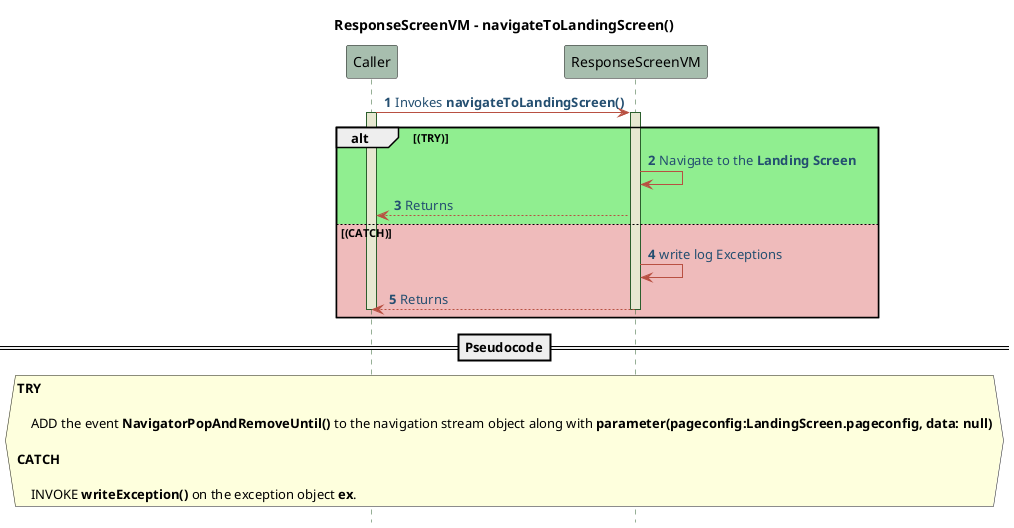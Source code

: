 @startuml ResponseScreenVM-Sequence-Pseudo

title **ResponseScreenVM - navigateToLandingScreen()**

!define POSITIVERESPONSE 90EE90
!define NEGATIVEERESPONSE EFBBBB
!define NUETRALRESPONSE F2DC79

skinparam sequence{
    ParticipantBackgroundColor #A7BEAE
    LifeLineBackgroundColor #E7E8D1
    LifeLineBorderColor #2C5F2D
    ActorBackgroundColor #FC766AFF
    ActorBorderColor #FC766AFF
    ArrowColor #B85042
    ArrowFontColor #234E70
}

autonumber 1
hide footbox
Caller -> ResponseScreenVM: Invokes **navigateToLandingScreen()**
activate Caller
activate ResponseScreenVM
alt #POSITIVERESPONSE (TRY)
ResponseScreenVM -> ResponseScreenVM : Navigate to the **Landing Screen**
ResponseScreenVM --> Caller: Returns
else #NEGATIVEERESPONSE (CATCH)
    ResponseScreenVM -> ResponseScreenVM : write log Exceptions
    ResponseScreenVM --> Caller: Returns
    deactivate ResponseScreenVM
    deactivate Caller
end
deactivate Caller
deactivate ResponseScreenVM
==Pseudocode==
hnote across
**TRY**

    ADD the event **NavigatorPopAndRemoveUntil()** to the navigation stream object along with **parameter(pageconfig:LandingScreen.pageconfig, data: null)**

**CATCH**

    INVOKE **writeException()** on the exception object **ex**.
end note